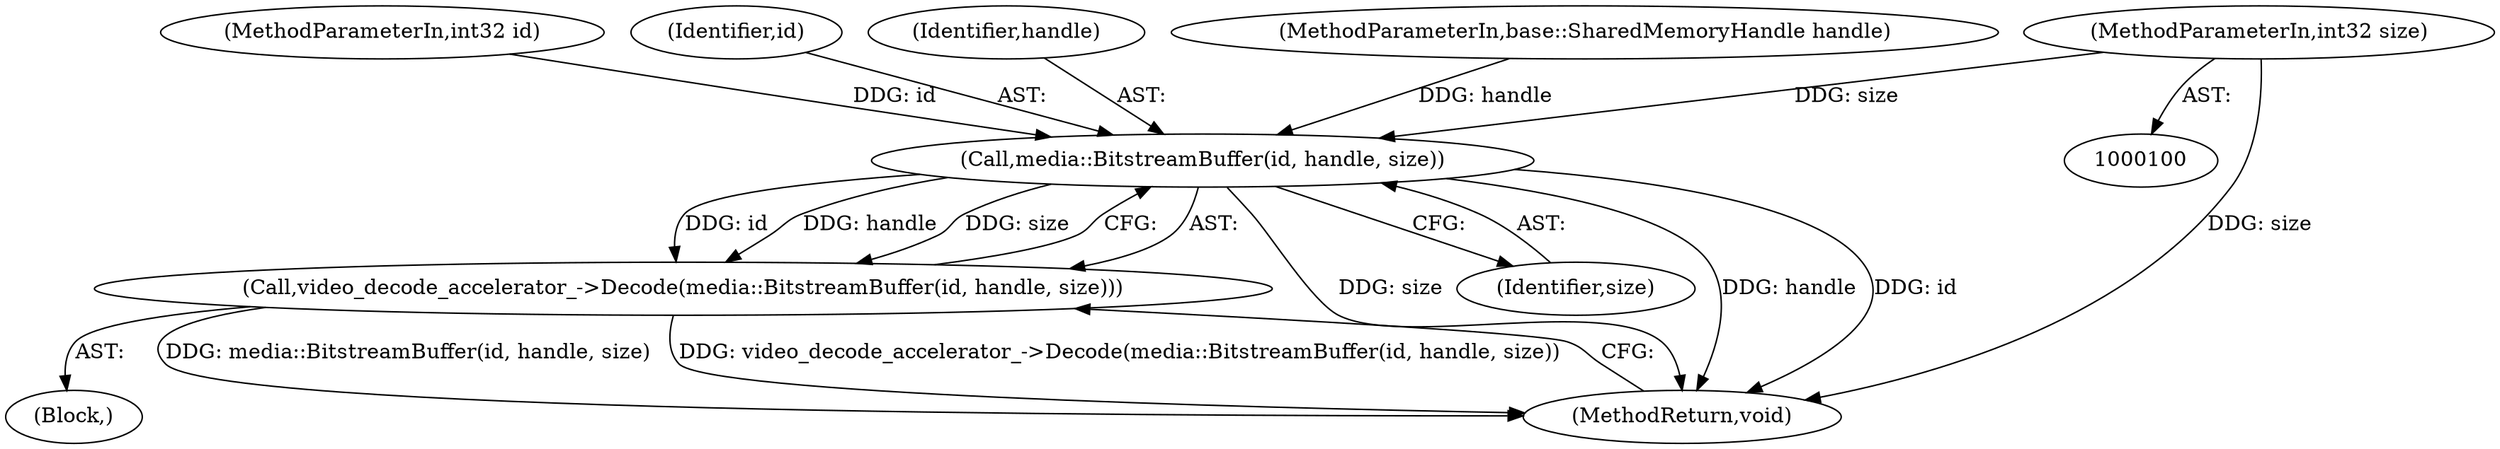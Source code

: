 digraph "1_Chrome_0ab5fab4939150bd0f30ada8a4bf6eb0f69d66c1_1@del" {
"1000103" [label="(MethodParameterIn,int32 size)"];
"1000108" [label="(Call,media::BitstreamBuffer(id, handle, size))"];
"1000107" [label="(Call,video_decode_accelerator_->Decode(media::BitstreamBuffer(id, handle, size)))"];
"1000102" [label="(MethodParameterIn,int32 id)"];
"1000111" [label="(Identifier,size)"];
"1000107" [label="(Call,video_decode_accelerator_->Decode(media::BitstreamBuffer(id, handle, size)))"];
"1000103" [label="(MethodParameterIn,int32 size)"];
"1000108" [label="(Call,media::BitstreamBuffer(id, handle, size))"];
"1000104" [label="(Block,)"];
"1000109" [label="(Identifier,id)"];
"1000112" [label="(MethodReturn,void)"];
"1000110" [label="(Identifier,handle)"];
"1000101" [label="(MethodParameterIn,base::SharedMemoryHandle handle)"];
"1000103" -> "1000100"  [label="AST: "];
"1000103" -> "1000112"  [label="DDG: size"];
"1000103" -> "1000108"  [label="DDG: size"];
"1000108" -> "1000107"  [label="AST: "];
"1000108" -> "1000111"  [label="CFG: "];
"1000109" -> "1000108"  [label="AST: "];
"1000110" -> "1000108"  [label="AST: "];
"1000111" -> "1000108"  [label="AST: "];
"1000107" -> "1000108"  [label="CFG: "];
"1000108" -> "1000112"  [label="DDG: size"];
"1000108" -> "1000112"  [label="DDG: handle"];
"1000108" -> "1000112"  [label="DDG: id"];
"1000108" -> "1000107"  [label="DDG: id"];
"1000108" -> "1000107"  [label="DDG: handle"];
"1000108" -> "1000107"  [label="DDG: size"];
"1000102" -> "1000108"  [label="DDG: id"];
"1000101" -> "1000108"  [label="DDG: handle"];
"1000107" -> "1000104"  [label="AST: "];
"1000112" -> "1000107"  [label="CFG: "];
"1000107" -> "1000112"  [label="DDG: media::BitstreamBuffer(id, handle, size)"];
"1000107" -> "1000112"  [label="DDG: video_decode_accelerator_->Decode(media::BitstreamBuffer(id, handle, size))"];
}
